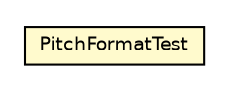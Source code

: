 #!/usr/local/bin/dot
#
# Class diagram 
# Generated by UMLGraph version R5_6-24-gf6e263 (http://www.umlgraph.org/)
#

digraph G {
	edge [fontname="Helvetica",fontsize=10,labelfontname="Helvetica",labelfontsize=10];
	node [fontname="Helvetica",fontsize=10,shape=plaintext];
	nodesep=0.25;
	ranksep=0.5;
	// com.rockhoppertech.music.PitchFormatTest
	c1647 [label=<<table title="com.rockhoppertech.music.PitchFormatTest" border="0" cellborder="1" cellspacing="0" cellpadding="2" port="p" bgcolor="lemonChiffon" href="./PitchFormatTest.html">
		<tr><td><table border="0" cellspacing="0" cellpadding="1">
<tr><td align="center" balign="center"> PitchFormatTest </td></tr>
		</table></td></tr>
		</table>>, URL="./PitchFormatTest.html", fontname="Helvetica", fontcolor="black", fontsize=9.0];
}

